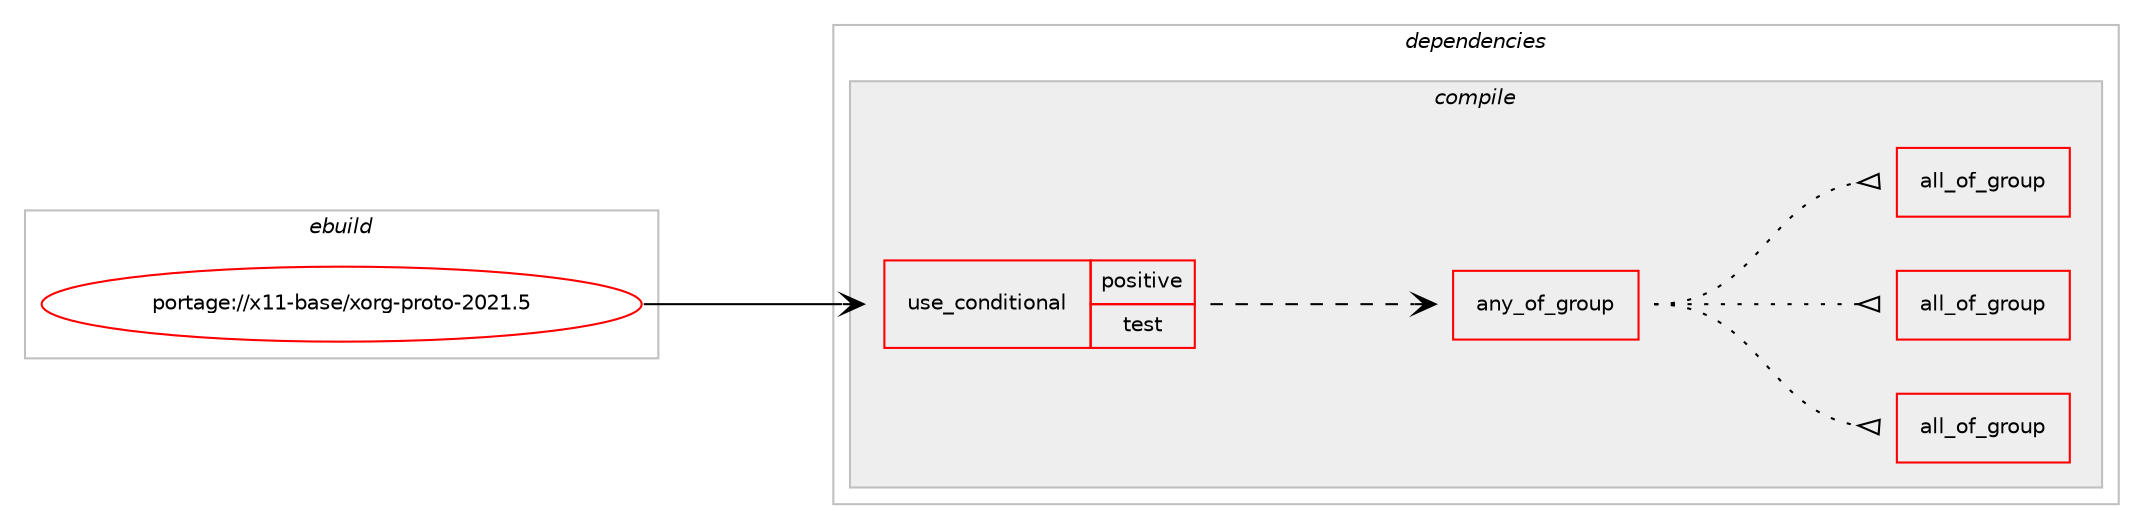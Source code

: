 digraph prolog {

# *************
# Graph options
# *************

newrank=true;
concentrate=true;
compound=true;
graph [rankdir=LR,fontname=Helvetica,fontsize=10,ranksep=1.5];#, ranksep=2.5, nodesep=0.2];
edge  [arrowhead=vee];
node  [fontname=Helvetica,fontsize=10];

# **********
# The ebuild
# **********

subgraph cluster_leftcol {
color=gray;
rank=same;
label=<<i>ebuild</i>>;
id [label="portage://x11-base/xorg-proto-2021.5", color=red, width=4, href="../x11-base/xorg-proto-2021.5.svg"];
}

# ****************
# The dependencies
# ****************

subgraph cluster_midcol {
color=gray;
label=<<i>dependencies</i>>;
subgraph cluster_compile {
fillcolor="#eeeeee";
style=filled;
label=<<i>compile</i>>;
subgraph cond396 {
dependency2746 [label=<<TABLE BORDER="0" CELLBORDER="1" CELLSPACING="0" CELLPADDING="4"><TR><TD ROWSPAN="3" CELLPADDING="10">use_conditional</TD></TR><TR><TD>positive</TD></TR><TR><TD>test</TD></TR></TABLE>>, shape=none, color=red];
subgraph any13 {
dependency2747 [label=<<TABLE BORDER="0" CELLBORDER="1" CELLSPACING="0" CELLPADDING="4"><TR><TD CELLPADDING="10">any_of_group</TD></TR></TABLE>>, shape=none, color=red];subgraph all1 {
dependency2748 [label=<<TABLE BORDER="0" CELLBORDER="1" CELLSPACING="0" CELLPADDING="4"><TR><TD CELLPADDING="10">all_of_group</TD></TR></TABLE>>, shape=none, color=red];# *** BEGIN UNKNOWN DEPENDENCY TYPE (TODO) ***
# dependency2748 -> package_dependency(portage://x11-base/xorg-proto-2021.5,install,no,dev-lang,python,none,[,,],[slot(3.10)],[])
# *** END UNKNOWN DEPENDENCY TYPE (TODO) ***

# *** BEGIN UNKNOWN DEPENDENCY TYPE (TODO) ***
# dependency2748 -> package_dependency(portage://x11-base/xorg-proto-2021.5,install,no,dev-python,python-libevdev,none,[,,],[],[use(enable(python_targets_python3_10),negative)])
# *** END UNKNOWN DEPENDENCY TYPE (TODO) ***

}
dependency2747:e -> dependency2748:w [weight=20,style="dotted",arrowhead="oinv"];
subgraph all2 {
dependency2749 [label=<<TABLE BORDER="0" CELLBORDER="1" CELLSPACING="0" CELLPADDING="4"><TR><TD CELLPADDING="10">all_of_group</TD></TR></TABLE>>, shape=none, color=red];# *** BEGIN UNKNOWN DEPENDENCY TYPE (TODO) ***
# dependency2749 -> package_dependency(portage://x11-base/xorg-proto-2021.5,install,no,dev-lang,python,none,[,,],[slot(3.9)],[])
# *** END UNKNOWN DEPENDENCY TYPE (TODO) ***

# *** BEGIN UNKNOWN DEPENDENCY TYPE (TODO) ***
# dependency2749 -> package_dependency(portage://x11-base/xorg-proto-2021.5,install,no,dev-python,python-libevdev,none,[,,],[],[use(enable(python_targets_python3_9),negative)])
# *** END UNKNOWN DEPENDENCY TYPE (TODO) ***

}
dependency2747:e -> dependency2749:w [weight=20,style="dotted",arrowhead="oinv"];
subgraph all3 {
dependency2750 [label=<<TABLE BORDER="0" CELLBORDER="1" CELLSPACING="0" CELLPADDING="4"><TR><TD CELLPADDING="10">all_of_group</TD></TR></TABLE>>, shape=none, color=red];# *** BEGIN UNKNOWN DEPENDENCY TYPE (TODO) ***
# dependency2750 -> package_dependency(portage://x11-base/xorg-proto-2021.5,install,no,dev-lang,python,none,[,,],[slot(3.8)],[])
# *** END UNKNOWN DEPENDENCY TYPE (TODO) ***

# *** BEGIN UNKNOWN DEPENDENCY TYPE (TODO) ***
# dependency2750 -> package_dependency(portage://x11-base/xorg-proto-2021.5,install,no,dev-python,python-libevdev,none,[,,],[],[use(enable(python_targets_python3_8),negative)])
# *** END UNKNOWN DEPENDENCY TYPE (TODO) ***

}
dependency2747:e -> dependency2750:w [weight=20,style="dotted",arrowhead="oinv"];
}
dependency2746:e -> dependency2747:w [weight=20,style="dashed",arrowhead="vee"];
}
id:e -> dependency2746:w [weight=20,style="solid",arrowhead="vee"];
}
subgraph cluster_compileandrun {
fillcolor="#eeeeee";
style=filled;
label=<<i>compile and run</i>>;
}
subgraph cluster_run {
fillcolor="#eeeeee";
style=filled;
label=<<i>run</i>>;
}
}

# **************
# The candidates
# **************

subgraph cluster_choices {
rank=same;
color=gray;
label=<<i>candidates</i>>;

}

}
